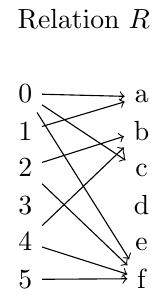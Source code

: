 \documentclass[tikz]{standalone}
\usetikzlibrary{matrix,positioning}
\begin{document}
\begin{tikzpicture}
\matrix (m) at (0,0) [matrix of nodes, column sep = 3em] {
    0 & a\\
    1 & b\\
    2 & c\\
    3 & d\\
    4 & e\\
    5 & f\\
};
\foreach \Source/\Target in {
    1/1, 1/3, 1/6,
    2/1,
    3/2, 3/6,
    5/2, 5/6,
    6/6%
    }
    \draw[->] (m-\Source-1) to (m-\Target-2);

\node [above=1em of m] {Relation $R$};
\end{tikzpicture}
\end{document}
